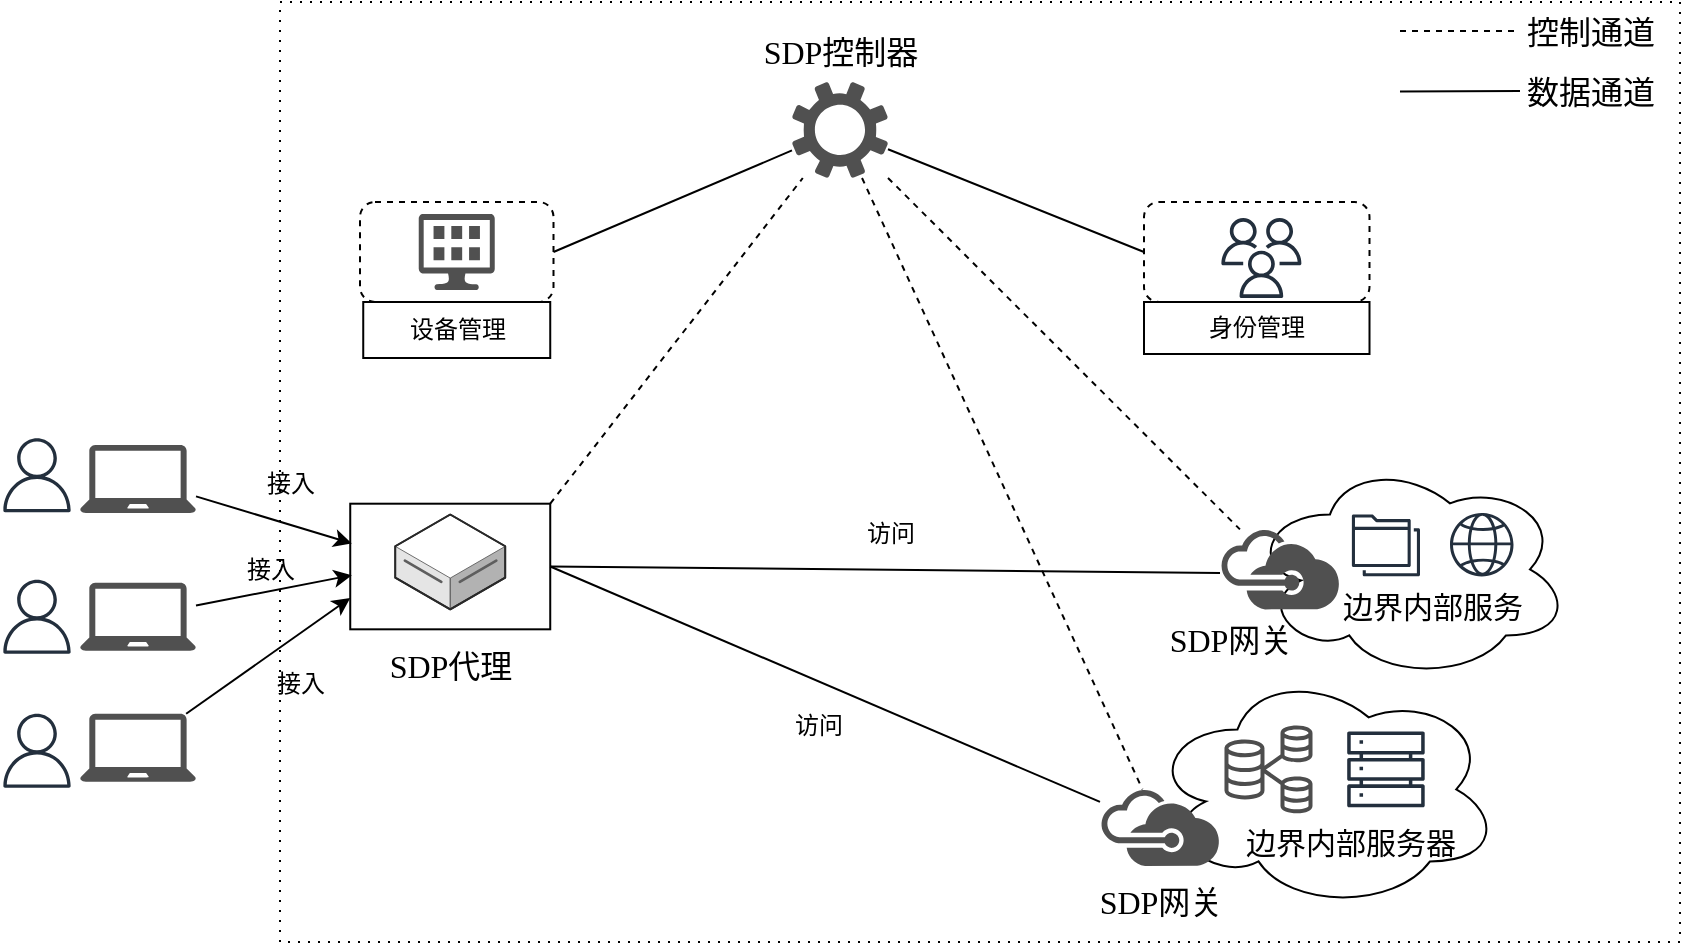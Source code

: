 <mxfile version="24.0.7" type="github">
  <diagram name="第 1 页" id="9nzRkRs_KqRtRY-Yu-f3">
    <mxGraphModel dx="1963" dy="579" grid="1" gridSize="10" guides="1" tooltips="1" connect="1" arrows="1" fold="1" page="1" pageScale="1" pageWidth="827" pageHeight="1169" math="0" shadow="0">
      <root>
        <mxCell id="0" />
        <mxCell id="1" parent="0" />
        <mxCell id="bSwwU5a7o8w7_Dm9kpOE-20" value="" style="rounded=0;whiteSpace=wrap;html=1;dashed=1;dashPattern=1 4;" vertex="1" parent="1">
          <mxGeometry x="120" y="20" width="700" height="470" as="geometry" />
        </mxCell>
        <mxCell id="g0w8t7Q-eHvKGRKgMCBZ-65" value="" style="rounded=1;whiteSpace=wrap;html=1;dashed=1;" parent="1" vertex="1">
          <mxGeometry x="552" y="120" width="112.75" height="50" as="geometry" />
        </mxCell>
        <mxCell id="g0w8t7Q-eHvKGRKgMCBZ-64" value="" style="rounded=1;whiteSpace=wrap;html=1;dashed=1;" parent="1" vertex="1">
          <mxGeometry x="160" y="120" width="96.75" height="50" as="geometry" />
        </mxCell>
        <mxCell id="g0w8t7Q-eHvKGRKgMCBZ-3" value="" style="rounded=0;whiteSpace=wrap;html=1;" parent="1" vertex="1">
          <mxGeometry x="155.12" y="270.85" width="100" height="62.81" as="geometry" />
        </mxCell>
        <mxCell id="g0w8t7Q-eHvKGRKgMCBZ-4" value="" style="sketch=0;pointerEvents=1;shadow=0;dashed=0;html=1;strokeColor=none;fillColor=#505050;labelPosition=center;verticalLabelPosition=bottom;verticalAlign=top;outlineConnect=0;align=center;shape=mxgraph.office.concepts.settings;" parent="1" vertex="1">
          <mxGeometry x="376" y="60" width="48" height="48" as="geometry" />
        </mxCell>
        <mxCell id="g0w8t7Q-eHvKGRKgMCBZ-10" value="" style="sketch=0;outlineConnect=0;fontColor=#232F3E;gradientColor=none;fillColor=#232F3D;strokeColor=none;dashed=0;verticalLabelPosition=bottom;verticalAlign=top;align=center;html=1;fontSize=12;fontStyle=0;aspect=fixed;pointerEvents=1;shape=mxgraph.aws4.user;" parent="1" vertex="1">
          <mxGeometry x="-20" y="238.13" width="37" height="37" as="geometry" />
        </mxCell>
        <mxCell id="g0w8t7Q-eHvKGRKgMCBZ-11" value="" style="ellipse;shape=cloud;whiteSpace=wrap;html=1;" parent="1" vertex="1">
          <mxGeometry x="605" y="248.69" width="160" height="110" as="geometry" />
        </mxCell>
        <mxCell id="g0w8t7Q-eHvKGRKgMCBZ-18" value="" style="sketch=0;pointerEvents=1;shadow=0;dashed=0;html=1;strokeColor=none;fillColor=#505050;labelPosition=center;verticalLabelPosition=bottom;outlineConnect=0;verticalAlign=top;align=center;shape=mxgraph.office.clouds.azure;" parent="1" vertex="1">
          <mxGeometry x="590" y="283.69" width="60" height="40" as="geometry" />
        </mxCell>
        <mxCell id="g0w8t7Q-eHvKGRKgMCBZ-19" value="" style="ellipse;shape=cloud;whiteSpace=wrap;html=1;" parent="1" vertex="1">
          <mxGeometry x="555" y="353.69" width="175" height="120" as="geometry" />
        </mxCell>
        <mxCell id="g0w8t7Q-eHvKGRKgMCBZ-20" value="" style="sketch=0;pointerEvents=1;shadow=0;dashed=0;html=1;strokeColor=none;fillColor=#505050;labelPosition=center;verticalLabelPosition=bottom;outlineConnect=0;verticalAlign=top;align=center;shape=mxgraph.office.clouds.azure;" parent="1" vertex="1">
          <mxGeometry x="530" y="413.69" width="60" height="38.25" as="geometry" />
        </mxCell>
        <mxCell id="g0w8t7Q-eHvKGRKgMCBZ-21" value="" style="endArrow=none;dashed=1;html=1;rounded=0;" parent="1" source="g0w8t7Q-eHvKGRKgMCBZ-4" target="g0w8t7Q-eHvKGRKgMCBZ-20" edge="1">
          <mxGeometry width="50" height="50" relative="1" as="geometry">
            <mxPoint x="390" y="410" as="sourcePoint" />
            <mxPoint x="440" y="360" as="targetPoint" />
          </mxGeometry>
        </mxCell>
        <mxCell id="g0w8t7Q-eHvKGRKgMCBZ-22" value="" style="endArrow=none;dashed=1;html=1;rounded=0;" parent="1" source="g0w8t7Q-eHvKGRKgMCBZ-4" target="g0w8t7Q-eHvKGRKgMCBZ-18" edge="1">
          <mxGeometry width="50" height="50" relative="1" as="geometry">
            <mxPoint x="300" y="280" as="sourcePoint" />
            <mxPoint x="350" y="230" as="targetPoint" />
          </mxGeometry>
        </mxCell>
        <mxCell id="g0w8t7Q-eHvKGRKgMCBZ-23" value="" style="endArrow=none;dashed=1;html=1;rounded=0;exitX=1;exitY=0;exitDx=0;exitDy=0;" parent="1" source="g0w8t7Q-eHvKGRKgMCBZ-3" target="g0w8t7Q-eHvKGRKgMCBZ-4" edge="1">
          <mxGeometry width="50" height="50" relative="1" as="geometry">
            <mxPoint x="110" y="200" as="sourcePoint" />
            <mxPoint x="370" y="210" as="targetPoint" />
          </mxGeometry>
        </mxCell>
        <mxCell id="g0w8t7Q-eHvKGRKgMCBZ-24" value="" style="endArrow=none;html=1;rounded=0;entryX=1;entryY=0.5;entryDx=0;entryDy=0;exitX=0;exitY=0.544;exitDx=0;exitDy=0;exitPerimeter=0;" parent="1" source="g0w8t7Q-eHvKGRKgMCBZ-18" target="g0w8t7Q-eHvKGRKgMCBZ-3" edge="1">
          <mxGeometry width="50" height="50" relative="1" as="geometry">
            <mxPoint x="160" y="480" as="sourcePoint" />
            <mxPoint x="210" y="430" as="targetPoint" />
          </mxGeometry>
        </mxCell>
        <mxCell id="g0w8t7Q-eHvKGRKgMCBZ-25" value="" style="endArrow=none;html=1;rounded=0;entryX=1;entryY=0.5;entryDx=0;entryDy=0;" parent="1" source="g0w8t7Q-eHvKGRKgMCBZ-20" target="g0w8t7Q-eHvKGRKgMCBZ-3" edge="1">
          <mxGeometry width="50" height="50" relative="1" as="geometry">
            <mxPoint x="80" y="520" as="sourcePoint" />
            <mxPoint x="130" y="470" as="targetPoint" />
          </mxGeometry>
        </mxCell>
        <mxCell id="g0w8t7Q-eHvKGRKgMCBZ-28" value="&lt;font style=&quot;font-size: 16px;&quot;&gt;&lt;font face=&quot;Times New Roman&quot;&gt;SDP&lt;/font&gt;控制器&lt;/font&gt;" style="text;html=1;align=center;verticalAlign=middle;resizable=0;points=[];autosize=1;strokeColor=none;fillColor=none;" parent="1" vertex="1">
          <mxGeometry x="350" y="30" width="100" height="30" as="geometry" />
        </mxCell>
        <mxCell id="g0w8t7Q-eHvKGRKgMCBZ-35" value="" style="sketch=0;outlineConnect=0;fontColor=#232F3E;gradientColor=none;fillColor=#232F3D;strokeColor=none;dashed=0;verticalLabelPosition=bottom;verticalAlign=top;align=center;html=1;fontSize=12;fontStyle=0;aspect=fixed;pointerEvents=1;shape=mxgraph.aws4.folders;" parent="1" vertex="1">
          <mxGeometry x="655.94" y="276.19" width="34.06" height="31" as="geometry" />
        </mxCell>
        <mxCell id="g0w8t7Q-eHvKGRKgMCBZ-36" value="" style="sketch=0;outlineConnect=0;fontColor=#232F3E;gradientColor=none;fillColor=#232F3D;strokeColor=none;dashed=0;verticalLabelPosition=bottom;verticalAlign=top;align=center;html=1;fontSize=12;fontStyle=0;aspect=fixed;pointerEvents=1;shape=mxgraph.aws4.globe;" parent="1" vertex="1">
          <mxGeometry x="705" y="275.44" width="31.75" height="31.75" as="geometry" />
        </mxCell>
        <mxCell id="g0w8t7Q-eHvKGRKgMCBZ-37" value="" style="sketch=0;outlineConnect=0;fontColor=#232F3E;gradientColor=none;fillColor=#232F3D;strokeColor=none;dashed=0;verticalLabelPosition=bottom;verticalAlign=top;align=center;html=1;fontSize=12;fontStyle=0;aspect=fixed;pointerEvents=1;shape=mxgraph.aws4.servers;" parent="1" vertex="1">
          <mxGeometry x="653.6" y="384.32" width="38.75" height="38.75" as="geometry" />
        </mxCell>
        <mxCell id="g0w8t7Q-eHvKGRKgMCBZ-38" value="&lt;font style=&quot;font-size: 15px;&quot;&gt;边界内部服务器&lt;/font&gt;" style="text;html=1;align=center;verticalAlign=middle;resizable=0;points=[];autosize=1;strokeColor=none;fillColor=none;" parent="1" vertex="1">
          <mxGeometry x="590" y="424.94" width="130" height="30" as="geometry" />
        </mxCell>
        <mxCell id="g0w8t7Q-eHvKGRKgMCBZ-39" value="&lt;font style=&quot;font-size: 15px;&quot;&gt;边界内部服务&lt;/font&gt;" style="text;html=1;align=center;verticalAlign=middle;resizable=0;points=[];autosize=1;strokeColor=none;fillColor=none;" parent="1" vertex="1">
          <mxGeometry x="641.25" y="307.19" width="110" height="30" as="geometry" />
        </mxCell>
        <mxCell id="g0w8t7Q-eHvKGRKgMCBZ-40" value="&lt;font style=&quot;font-size: 16px;&quot;&gt;&lt;font face=&quot;Times New Roman&quot;&gt;SDP网关&lt;br&gt;&lt;/font&gt;&lt;/font&gt;" style="text;html=1;align=center;verticalAlign=middle;resizable=0;points=[];autosize=1;strokeColor=none;fillColor=none;" parent="1" vertex="1">
          <mxGeometry x="555" y="323.69" width="80" height="30" as="geometry" />
        </mxCell>
        <mxCell id="g0w8t7Q-eHvKGRKgMCBZ-42" value="&lt;font style=&quot;font-size: 16px;&quot;&gt;&lt;font face=&quot;Times New Roman&quot;&gt;SDP网关&lt;br&gt;&lt;/font&gt;&lt;/font&gt;" style="text;html=1;align=center;verticalAlign=middle;resizable=0;points=[];autosize=1;strokeColor=none;fillColor=none;" parent="1" vertex="1">
          <mxGeometry x="520" y="454.94" width="80" height="30" as="geometry" />
        </mxCell>
        <mxCell id="g0w8t7Q-eHvKGRKgMCBZ-44" value="&lt;font style=&quot;font-size: 16px;&quot;&gt;&lt;font face=&quot;Times New Roman&quot;&gt;SDP代理&lt;/font&gt;&lt;/font&gt;" style="text;html=1;align=center;verticalAlign=middle;resizable=0;points=[];autosize=1;strokeColor=none;fillColor=none;" parent="1" vertex="1">
          <mxGeometry x="165.12" y="337.19" width="80" height="30" as="geometry" />
        </mxCell>
        <mxCell id="g0w8t7Q-eHvKGRKgMCBZ-46" value="" style="endArrow=none;dashed=1;html=1;rounded=0;" parent="1" edge="1">
          <mxGeometry width="50" height="50" relative="1" as="geometry">
            <mxPoint x="680" y="34.5" as="sourcePoint" />
            <mxPoint x="740" y="34.5" as="targetPoint" />
          </mxGeometry>
        </mxCell>
        <mxCell id="g0w8t7Q-eHvKGRKgMCBZ-47" value="&lt;font style=&quot;font-size: 16px;&quot;&gt;&lt;font face=&quot;Times New Roman&quot;&gt;控制通道&lt;br&gt;&lt;/font&gt;&lt;/font&gt;" style="text;html=1;align=center;verticalAlign=middle;resizable=0;points=[];autosize=1;strokeColor=none;fillColor=none;" parent="1" vertex="1">
          <mxGeometry x="730" y="20" width="90" height="30" as="geometry" />
        </mxCell>
        <mxCell id="g0w8t7Q-eHvKGRKgMCBZ-48" value="" style="endArrow=none;html=1;rounded=0;" parent="1" edge="1">
          <mxGeometry width="50" height="50" relative="1" as="geometry">
            <mxPoint x="680" y="64.75" as="sourcePoint" />
            <mxPoint x="740" y="64.5" as="targetPoint" />
          </mxGeometry>
        </mxCell>
        <mxCell id="g0w8t7Q-eHvKGRKgMCBZ-49" value="&lt;font style=&quot;font-size: 16px;&quot;&gt;&lt;font face=&quot;Times New Roman&quot;&gt;数据通道&lt;br&gt;&lt;/font&gt;&lt;/font&gt;" style="text;html=1;align=center;verticalAlign=middle;resizable=0;points=[];autosize=1;strokeColor=none;fillColor=none;" parent="1" vertex="1">
          <mxGeometry x="730" y="50" width="90" height="30" as="geometry" />
        </mxCell>
        <mxCell id="g0w8t7Q-eHvKGRKgMCBZ-50" value="" style="sketch=0;outlineConnect=0;fontColor=#232F3E;gradientColor=none;fillColor=#232F3D;strokeColor=none;dashed=0;verticalLabelPosition=bottom;verticalAlign=top;align=center;html=1;fontSize=12;fontStyle=0;aspect=fixed;pointerEvents=1;shape=mxgraph.aws4.users;" parent="1" vertex="1">
          <mxGeometry x="590.69" y="128" width="40" height="40" as="geometry" />
        </mxCell>
        <mxCell id="g0w8t7Q-eHvKGRKgMCBZ-51" value="身份管理" style="rounded=0;whiteSpace=wrap;html=1;" parent="1" vertex="1">
          <mxGeometry x="552" y="170" width="112.75" height="26" as="geometry" />
        </mxCell>
        <mxCell id="g0w8t7Q-eHvKGRKgMCBZ-52" value="" style="sketch=0;pointerEvents=1;shadow=0;dashed=0;html=1;strokeColor=none;fillColor=#505050;labelPosition=center;verticalLabelPosition=bottom;verticalAlign=top;outlineConnect=0;align=center;shape=mxgraph.office.devices.management_console;" parent="1" vertex="1">
          <mxGeometry x="189.37" y="126" width="38" height="38" as="geometry" />
        </mxCell>
        <mxCell id="g0w8t7Q-eHvKGRKgMCBZ-54" value="设备管理" style="rounded=0;whiteSpace=wrap;html=1;" parent="1" vertex="1">
          <mxGeometry x="161.62" y="170" width="93.5" height="28" as="geometry" />
        </mxCell>
        <mxCell id="g0w8t7Q-eHvKGRKgMCBZ-60" value="" style="sketch=0;outlineConnect=0;fontColor=#232F3E;gradientColor=none;fillColor=#4D4D4D;strokeColor=none;dashed=0;verticalLabelPosition=bottom;verticalAlign=top;align=center;html=1;fontSize=12;fontStyle=0;aspect=fixed;pointerEvents=1;shape=mxgraph.aws4.rds_multi_az_db_cluster;" parent="1" vertex="1">
          <mxGeometry x="592.24" y="381.69" width="44.01" height="44.01" as="geometry" />
        </mxCell>
        <mxCell id="g0w8t7Q-eHvKGRKgMCBZ-66" value="" style="endArrow=none;html=1;rounded=0;exitX=1;exitY=0.5;exitDx=0;exitDy=0;" parent="1" source="g0w8t7Q-eHvKGRKgMCBZ-64" target="g0w8t7Q-eHvKGRKgMCBZ-4" edge="1">
          <mxGeometry width="50" height="50" relative="1" as="geometry">
            <mxPoint x="150" y="150" as="sourcePoint" />
            <mxPoint x="200" y="100" as="targetPoint" />
          </mxGeometry>
        </mxCell>
        <mxCell id="g0w8t7Q-eHvKGRKgMCBZ-67" value="" style="endArrow=none;html=1;rounded=0;entryX=0;entryY=0.5;entryDx=0;entryDy=0;" parent="1" source="g0w8t7Q-eHvKGRKgMCBZ-4" target="g0w8t7Q-eHvKGRKgMCBZ-65" edge="1">
          <mxGeometry width="50" height="50" relative="1" as="geometry">
            <mxPoint x="310" y="90" as="sourcePoint" />
            <mxPoint x="360" y="40" as="targetPoint" />
          </mxGeometry>
        </mxCell>
        <mxCell id="bSwwU5a7o8w7_Dm9kpOE-1" value="" style="sketch=0;outlineConnect=0;fontColor=#232F3E;gradientColor=none;fillColor=#232F3D;strokeColor=none;dashed=0;verticalLabelPosition=bottom;verticalAlign=top;align=center;html=1;fontSize=12;fontStyle=0;aspect=fixed;pointerEvents=1;shape=mxgraph.aws4.user;" vertex="1" parent="1">
          <mxGeometry x="-20" y="308.88" width="37" height="37" as="geometry" />
        </mxCell>
        <mxCell id="bSwwU5a7o8w7_Dm9kpOE-2" value="" style="sketch=0;outlineConnect=0;fontColor=#232F3E;gradientColor=none;fillColor=#232F3D;strokeColor=none;dashed=0;verticalLabelPosition=bottom;verticalAlign=top;align=center;html=1;fontSize=12;fontStyle=0;aspect=fixed;pointerEvents=1;shape=mxgraph.aws4.user;" vertex="1" parent="1">
          <mxGeometry x="-20" y="375.88" width="37" height="37" as="geometry" />
        </mxCell>
        <mxCell id="bSwwU5a7o8w7_Dm9kpOE-3" value="" style="sketch=0;pointerEvents=1;shadow=0;dashed=0;html=1;strokeColor=none;fillColor=#505050;labelPosition=center;verticalLabelPosition=bottom;verticalAlign=top;outlineConnect=0;align=center;shape=mxgraph.office.devices.laptop;" vertex="1" parent="1">
          <mxGeometry x="20" y="241.44" width="58" height="34" as="geometry" />
        </mxCell>
        <mxCell id="bSwwU5a7o8w7_Dm9kpOE-4" value="" style="verticalLabelPosition=bottom;html=1;verticalAlign=top;strokeWidth=1;align=center;outlineConnect=0;dashed=0;outlineConnect=0;shape=mxgraph.aws3d.dataServer;strokeColor=#5E5E5E;aspect=fixed;" vertex="1" parent="1">
          <mxGeometry x="177.62" y="276.29" width="55" height="47.4" as="geometry" />
        </mxCell>
        <mxCell id="bSwwU5a7o8w7_Dm9kpOE-5" value="" style="sketch=0;pointerEvents=1;shadow=0;dashed=0;html=1;strokeColor=none;fillColor=#505050;labelPosition=center;verticalLabelPosition=bottom;verticalAlign=top;outlineConnect=0;align=center;shape=mxgraph.office.devices.laptop;" vertex="1" parent="1">
          <mxGeometry x="20" y="310.38" width="58" height="34" as="geometry" />
        </mxCell>
        <mxCell id="bSwwU5a7o8w7_Dm9kpOE-9" style="rounded=0;orthogonalLoop=1;jettySize=auto;html=1;entryX=0;entryY=0.75;entryDx=0;entryDy=0;" edge="1" parent="1" source="bSwwU5a7o8w7_Dm9kpOE-6" target="g0w8t7Q-eHvKGRKgMCBZ-3">
          <mxGeometry relative="1" as="geometry" />
        </mxCell>
        <mxCell id="bSwwU5a7o8w7_Dm9kpOE-6" value="" style="sketch=0;pointerEvents=1;shadow=0;dashed=0;html=1;strokeColor=none;fillColor=#505050;labelPosition=center;verticalLabelPosition=bottom;verticalAlign=top;outlineConnect=0;align=center;shape=mxgraph.office.devices.laptop;" vertex="1" parent="1">
          <mxGeometry x="20" y="375.88" width="58" height="34" as="geometry" />
        </mxCell>
        <mxCell id="bSwwU5a7o8w7_Dm9kpOE-7" style="rounded=0;orthogonalLoop=1;jettySize=auto;html=1;entryX=0.008;entryY=0.316;entryDx=0;entryDy=0;entryPerimeter=0;" edge="1" parent="1" source="bSwwU5a7o8w7_Dm9kpOE-3" target="g0w8t7Q-eHvKGRKgMCBZ-3">
          <mxGeometry relative="1" as="geometry" />
        </mxCell>
        <mxCell id="bSwwU5a7o8w7_Dm9kpOE-8" style="rounded=0;orthogonalLoop=1;jettySize=auto;html=1;entryX=0.008;entryY=0.569;entryDx=0;entryDy=0;entryPerimeter=0;" edge="1" parent="1" source="bSwwU5a7o8w7_Dm9kpOE-5" target="g0w8t7Q-eHvKGRKgMCBZ-3">
          <mxGeometry relative="1" as="geometry" />
        </mxCell>
        <mxCell id="bSwwU5a7o8w7_Dm9kpOE-10" value="接入" style="text;html=1;align=center;verticalAlign=middle;resizable=0;points=[];autosize=1;strokeColor=none;fillColor=none;" vertex="1" parent="1">
          <mxGeometry x="100" y="246.29" width="50" height="30" as="geometry" />
        </mxCell>
        <mxCell id="bSwwU5a7o8w7_Dm9kpOE-11" value="接入" style="text;html=1;align=center;verticalAlign=middle;resizable=0;points=[];autosize=1;strokeColor=none;fillColor=none;" vertex="1" parent="1">
          <mxGeometry x="90" y="288.69" width="50" height="30" as="geometry" />
        </mxCell>
        <mxCell id="bSwwU5a7o8w7_Dm9kpOE-12" value="接入" style="text;html=1;align=center;verticalAlign=middle;resizable=0;points=[];autosize=1;strokeColor=none;fillColor=none;" vertex="1" parent="1">
          <mxGeometry x="105.12" y="345.88" width="50" height="30" as="geometry" />
        </mxCell>
        <mxCell id="bSwwU5a7o8w7_Dm9kpOE-13" value="访问" style="text;html=1;align=center;verticalAlign=middle;resizable=0;points=[];autosize=1;strokeColor=none;fillColor=none;" vertex="1" parent="1">
          <mxGeometry x="400" y="270.85" width="50" height="30" as="geometry" />
        </mxCell>
        <mxCell id="bSwwU5a7o8w7_Dm9kpOE-14" value="访问" style="text;html=1;align=center;verticalAlign=middle;resizable=0;points=[];autosize=1;strokeColor=none;fillColor=none;" vertex="1" parent="1">
          <mxGeometry x="364" y="367.19" width="50" height="30" as="geometry" />
        </mxCell>
      </root>
    </mxGraphModel>
  </diagram>
</mxfile>
